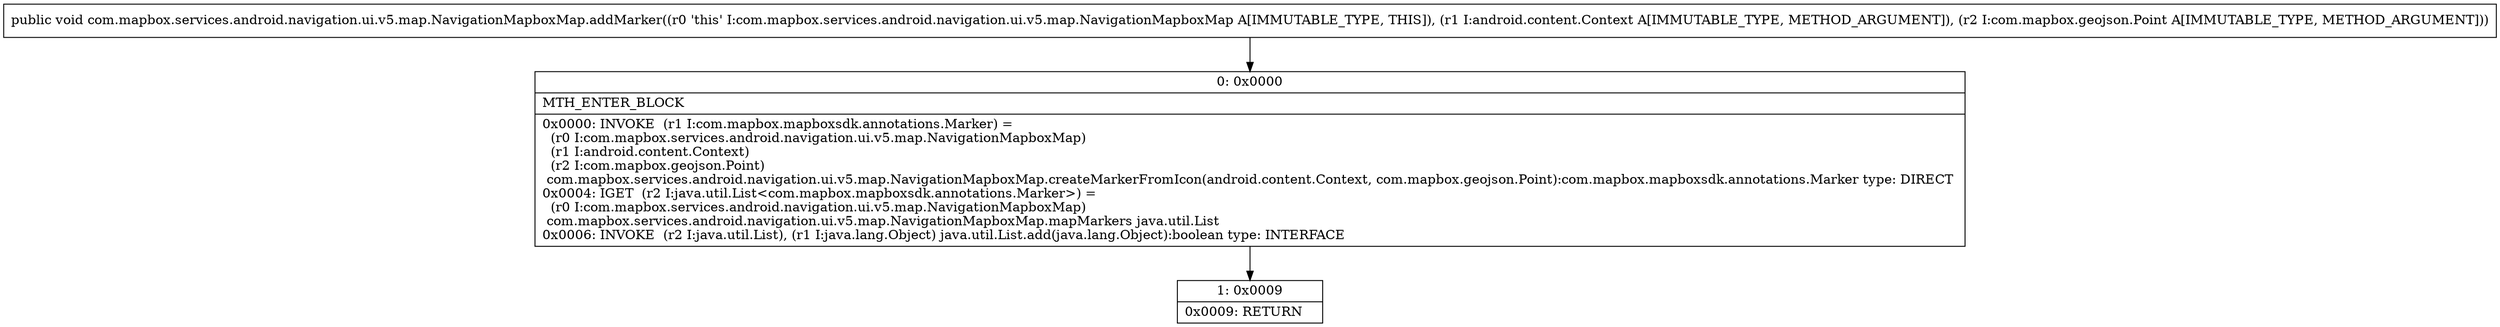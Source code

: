 digraph "CFG forcom.mapbox.services.android.navigation.ui.v5.map.NavigationMapboxMap.addMarker(Landroid\/content\/Context;Lcom\/mapbox\/geojson\/Point;)V" {
Node_0 [shape=record,label="{0\:\ 0x0000|MTH_ENTER_BLOCK\l|0x0000: INVOKE  (r1 I:com.mapbox.mapboxsdk.annotations.Marker) = \l  (r0 I:com.mapbox.services.android.navigation.ui.v5.map.NavigationMapboxMap)\l  (r1 I:android.content.Context)\l  (r2 I:com.mapbox.geojson.Point)\l com.mapbox.services.android.navigation.ui.v5.map.NavigationMapboxMap.createMarkerFromIcon(android.content.Context, com.mapbox.geojson.Point):com.mapbox.mapboxsdk.annotations.Marker type: DIRECT \l0x0004: IGET  (r2 I:java.util.List\<com.mapbox.mapboxsdk.annotations.Marker\>) = \l  (r0 I:com.mapbox.services.android.navigation.ui.v5.map.NavigationMapboxMap)\l com.mapbox.services.android.navigation.ui.v5.map.NavigationMapboxMap.mapMarkers java.util.List \l0x0006: INVOKE  (r2 I:java.util.List), (r1 I:java.lang.Object) java.util.List.add(java.lang.Object):boolean type: INTERFACE \l}"];
Node_1 [shape=record,label="{1\:\ 0x0009|0x0009: RETURN   \l}"];
MethodNode[shape=record,label="{public void com.mapbox.services.android.navigation.ui.v5.map.NavigationMapboxMap.addMarker((r0 'this' I:com.mapbox.services.android.navigation.ui.v5.map.NavigationMapboxMap A[IMMUTABLE_TYPE, THIS]), (r1 I:android.content.Context A[IMMUTABLE_TYPE, METHOD_ARGUMENT]), (r2 I:com.mapbox.geojson.Point A[IMMUTABLE_TYPE, METHOD_ARGUMENT])) }"];
MethodNode -> Node_0;
Node_0 -> Node_1;
}

